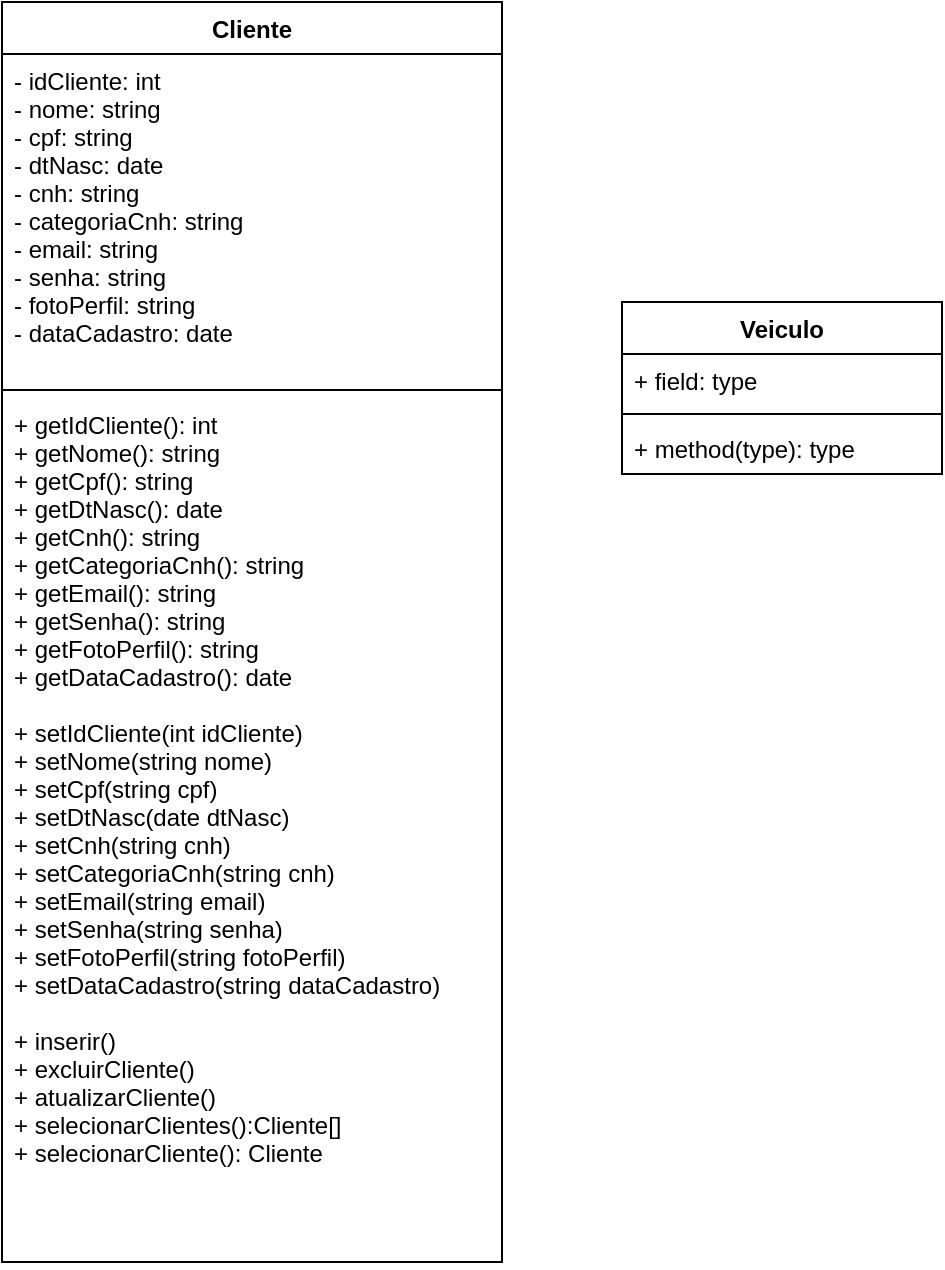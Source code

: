 <mxfile version="10.5.5" type="device"><diagram id="LupRLiMagSNGbeP4TsK7" name="Page-1"><mxGraphModel dx="1394" dy="715" grid="1" gridSize="10" guides="1" tooltips="1" connect="1" arrows="1" fold="1" page="1" pageScale="1" pageWidth="1654" pageHeight="1169" math="0" shadow="0"><root><mxCell id="0"/><mxCell id="1" parent="0"/><mxCell id="3N4yEr8vcvDfLnkIDCUQ-1" value="Cliente" style="swimlane;fontStyle=1;align=center;verticalAlign=top;childLayout=stackLayout;horizontal=1;startSize=26;horizontalStack=0;resizeParent=1;resizeParentMax=0;resizeLast=0;collapsible=1;marginBottom=0;" vertex="1" parent="1"><mxGeometry x="390" y="20" width="250" height="630" as="geometry"/></mxCell><mxCell id="3N4yEr8vcvDfLnkIDCUQ-2" value="- idCliente: int&#10;- nome: string&#10;- cpf: string&#10;- dtNasc: date&#10;- cnh: string&#10;- categoriaCnh: string&#10;- email: string&#10;- senha: string&#10;- fotoPerfil: string&#10;- dataCadastro: date&#10;&#10;&#10;&#10;&#10;" style="text;strokeColor=none;fillColor=none;align=left;verticalAlign=top;spacingLeft=4;spacingRight=4;overflow=hidden;rotatable=0;points=[[0,0.5],[1,0.5]];portConstraint=eastwest;" vertex="1" parent="3N4yEr8vcvDfLnkIDCUQ-1"><mxGeometry y="26" width="250" height="164" as="geometry"/></mxCell><mxCell id="3N4yEr8vcvDfLnkIDCUQ-3" value="" style="line;strokeWidth=1;fillColor=none;align=left;verticalAlign=middle;spacingTop=-1;spacingLeft=3;spacingRight=3;rotatable=0;labelPosition=right;points=[];portConstraint=eastwest;" vertex="1" parent="3N4yEr8vcvDfLnkIDCUQ-1"><mxGeometry y="190" width="250" height="8" as="geometry"/></mxCell><mxCell id="3N4yEr8vcvDfLnkIDCUQ-4" value="+ getIdCliente(): int&#10;+ getNome(): string&#10;+ getCpf(): string&#10;+ getDtNasc(): date&#10;+ getCnh(): string&#10;+ getCategoriaCnh(): string&#10;+ getEmail(): string&#10;+ getSenha(): string&#10;+ getFotoPerfil(): string&#10;+ getDataCadastro(): date&#10;&#10;+ setIdCliente(int idCliente)&#10;+ setNome(string nome)&#10;+ setCpf(string cpf)&#10;+ setDtNasc(date dtNasc)&#10;+ setCnh(string cnh)&#10;+ setCategoriaCnh(string cnh)&#10;+ setEmail(string email)&#10;+ setSenha(string senha)&#10;+ setFotoPerfil(string fotoPerfil)&#10;+ setDataCadastro(string dataCadastro)&#10;&#10;+ inserir()&#10;+ excluirCliente()&#10;+ atualizarCliente()&#10;+ selecionarClientes():Cliente[]&#10;+ selecionarCliente(): Cliente&#10;&#10;&#10;&#10;&#10;" style="text;strokeColor=none;fillColor=none;align=left;verticalAlign=top;spacingLeft=4;spacingRight=4;overflow=hidden;rotatable=0;points=[[0,0.5],[1,0.5]];portConstraint=eastwest;" vertex="1" parent="3N4yEr8vcvDfLnkIDCUQ-1"><mxGeometry y="198" width="250" height="432" as="geometry"/></mxCell><mxCell id="3N4yEr8vcvDfLnkIDCUQ-11" value="Veiculo&#10;&#10;" style="swimlane;fontStyle=1;align=center;verticalAlign=top;childLayout=stackLayout;horizontal=1;startSize=26;horizontalStack=0;resizeParent=1;resizeParentMax=0;resizeLast=0;collapsible=1;marginBottom=0;" vertex="1" parent="1"><mxGeometry x="700" y="170" width="160" height="86" as="geometry"/></mxCell><mxCell id="3N4yEr8vcvDfLnkIDCUQ-12" value="+ field: type" style="text;strokeColor=none;fillColor=none;align=left;verticalAlign=top;spacingLeft=4;spacingRight=4;overflow=hidden;rotatable=0;points=[[0,0.5],[1,0.5]];portConstraint=eastwest;" vertex="1" parent="3N4yEr8vcvDfLnkIDCUQ-11"><mxGeometry y="26" width="160" height="26" as="geometry"/></mxCell><mxCell id="3N4yEr8vcvDfLnkIDCUQ-13" value="" style="line;strokeWidth=1;fillColor=none;align=left;verticalAlign=middle;spacingTop=-1;spacingLeft=3;spacingRight=3;rotatable=0;labelPosition=right;points=[];portConstraint=eastwest;" vertex="1" parent="3N4yEr8vcvDfLnkIDCUQ-11"><mxGeometry y="52" width="160" height="8" as="geometry"/></mxCell><mxCell id="3N4yEr8vcvDfLnkIDCUQ-14" value="+ method(type): type" style="text;strokeColor=none;fillColor=none;align=left;verticalAlign=top;spacingLeft=4;spacingRight=4;overflow=hidden;rotatable=0;points=[[0,0.5],[1,0.5]];portConstraint=eastwest;" vertex="1" parent="3N4yEr8vcvDfLnkIDCUQ-11"><mxGeometry y="60" width="160" height="26" as="geometry"/></mxCell></root></mxGraphModel></diagram></mxfile>